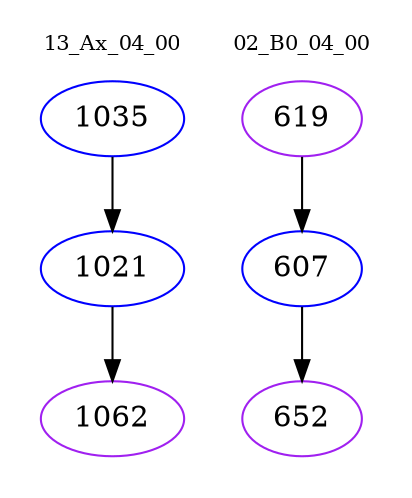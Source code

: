 digraph{
subgraph cluster_0 {
color = white
label = "13_Ax_04_00";
fontsize=10;
T0_1035 [label="1035", color="blue"]
T0_1035 -> T0_1021 [color="black"]
T0_1021 [label="1021", color="blue"]
T0_1021 -> T0_1062 [color="black"]
T0_1062 [label="1062", color="purple"]
}
subgraph cluster_1 {
color = white
label = "02_B0_04_00";
fontsize=10;
T1_619 [label="619", color="purple"]
T1_619 -> T1_607 [color="black"]
T1_607 [label="607", color="blue"]
T1_607 -> T1_652 [color="black"]
T1_652 [label="652", color="purple"]
}
}
